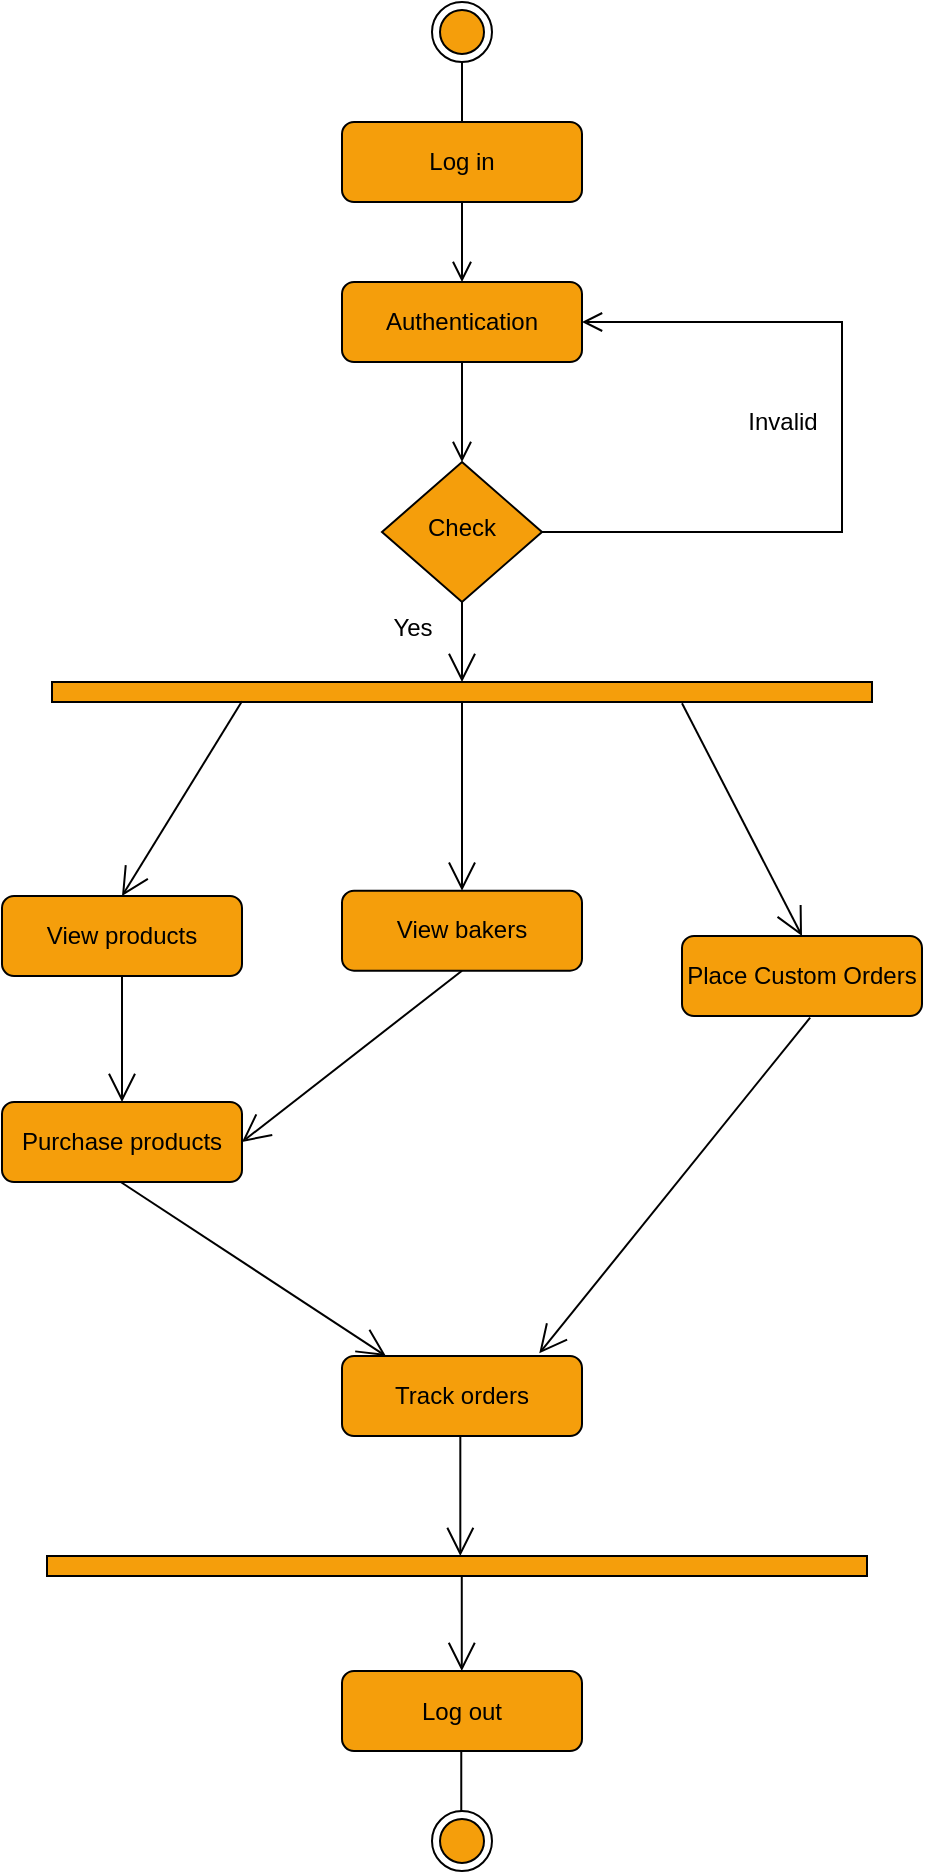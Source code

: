 <mxfile version="27.1.6">
  <diagram name="Page-1" id="ZeJMQglwWgrr9meiF2z1">
    <mxGraphModel dx="786" dy="451" grid="1" gridSize="10" guides="1" tooltips="1" connect="1" arrows="1" fold="1" page="1" pageScale="1" pageWidth="827" pageHeight="1169" math="0" shadow="0">
      <root>
        <mxCell id="0" />
        <mxCell id="1" parent="0" />
        <mxCell id="yLnDsZnY-mtQafVxezmf-1" value="" style="rounded=0;html=1;jettySize=auto;orthogonalLoop=1;fontSize=11;endArrow=open;endFill=0;endSize=8;strokeWidth=1;shadow=0;labelBackgroundColor=none;edgeStyle=orthogonalEdgeStyle;strokeColor=light-dark(#000000,#000000);" edge="1" parent="1" source="yLnDsZnY-mtQafVxezmf-10" target="yLnDsZnY-mtQafVxezmf-4">
          <mxGeometry relative="1" as="geometry" />
        </mxCell>
        <mxCell id="yLnDsZnY-mtQafVxezmf-2" value="&lt;font style=&quot;color: light-dark(rgb(0, 0, 0), rgb(0, 0, 0));&quot;&gt;Log in&lt;/font&gt;" style="rounded=1;whiteSpace=wrap;html=1;fontSize=12;glass=0;strokeWidth=1;shadow=0;fillColor=light-dark(#F59E0B,#F59E0B);strokeColor=light-dark(#000000,#000000);" vertex="1" parent="1">
          <mxGeometry x="350" y="213" width="120" height="40" as="geometry" />
        </mxCell>
        <mxCell id="yLnDsZnY-mtQafVxezmf-3" value="&lt;font style=&quot;color: light-dark(rgb(0, 0, 0), rgb(0, 0, 0)); font-size: 12px;&quot;&gt;Invalid&lt;/font&gt;" style="edgeStyle=orthogonalEdgeStyle;rounded=0;html=1;jettySize=auto;orthogonalLoop=1;fontSize=11;endArrow=open;endFill=0;endSize=8;strokeWidth=1;shadow=0;labelBackgroundColor=none;strokeColor=light-dark(#000000,#000000);entryX=1;entryY=0.5;entryDx=0;entryDy=0;" edge="1" parent="1" source="yLnDsZnY-mtQafVxezmf-4" target="yLnDsZnY-mtQafVxezmf-10">
          <mxGeometry x="0.065" y="30" relative="1" as="geometry">
            <mxPoint as="offset" />
            <mxPoint x="600.091" y="323" as="targetPoint" />
            <Array as="points">
              <mxPoint x="600" y="418" />
              <mxPoint x="600" y="313" />
            </Array>
          </mxGeometry>
        </mxCell>
        <mxCell id="yLnDsZnY-mtQafVxezmf-4" value="&lt;font style=&quot;color: light-dark(rgb(0, 0, 0), rgb(0, 0, 0));&quot;&gt;Check&lt;/font&gt;" style="rhombus;whiteSpace=wrap;html=1;shadow=0;fontFamily=Helvetica;fontSize=12;align=center;strokeWidth=1;spacing=6;spacingTop=-4;fillColor=light-dark(#F59E0B,#F59E0B);strokeColor=light-dark(#000000,#000000);" vertex="1" parent="1">
          <mxGeometry x="370" y="383" width="80" height="70" as="geometry" />
        </mxCell>
        <mxCell id="yLnDsZnY-mtQafVxezmf-5" value="&lt;font style=&quot;color: light-dark(rgb(0, 0, 0), rgb(0, 0, 0));&quot;&gt;Log out&lt;/font&gt;" style="rounded=1;whiteSpace=wrap;html=1;fontSize=12;glass=0;strokeWidth=1;shadow=0;strokeColor=light-dark(#000000,#000000);fillColor=light-dark(#F59E0B,#F59E0B);" vertex="1" parent="1">
          <mxGeometry x="350" y="987.5" width="120" height="40" as="geometry" />
        </mxCell>
        <mxCell id="yLnDsZnY-mtQafVxezmf-6" value="" style="ellipse;html=1;shape=endState;fillColor=light-dark(#F59E0B,#F59E0B);strokeColor=light-dark(#000000,#000000);" vertex="1" parent="1">
          <mxGeometry x="395" y="153" width="30" height="30" as="geometry" />
        </mxCell>
        <mxCell id="yLnDsZnY-mtQafVxezmf-7" value="" style="endArrow=none;html=1;rounded=0;strokeColor=light-dark(#000000,#000000);entryX=0.5;entryY=1;entryDx=0;entryDy=0;exitX=0.5;exitY=0;exitDx=0;exitDy=0;" edge="1" parent="1" source="yLnDsZnY-mtQafVxezmf-2" target="yLnDsZnY-mtQafVxezmf-6">
          <mxGeometry width="50" height="50" relative="1" as="geometry">
            <mxPoint x="385" y="213" as="sourcePoint" />
            <mxPoint x="435" y="163" as="targetPoint" />
          </mxGeometry>
        </mxCell>
        <mxCell id="yLnDsZnY-mtQafVxezmf-8" value="" style="ellipse;html=1;shape=endState;fillColor=light-dark(#F59E0B,#F59E0B);strokeColor=light-dark(#000000,#000000);" vertex="1" parent="1">
          <mxGeometry x="395" y="1057.5" width="30" height="30" as="geometry" />
        </mxCell>
        <mxCell id="yLnDsZnY-mtQafVxezmf-9" value="" style="rounded=0;html=1;jettySize=auto;orthogonalLoop=1;fontSize=11;endArrow=open;endFill=0;endSize=8;strokeWidth=1;shadow=0;labelBackgroundColor=none;edgeStyle=orthogonalEdgeStyle;strokeColor=light-dark(#000000,#000000);" edge="1" parent="1" source="yLnDsZnY-mtQafVxezmf-2" target="yLnDsZnY-mtQafVxezmf-10">
          <mxGeometry relative="1" as="geometry">
            <mxPoint x="410" y="253" as="sourcePoint" />
            <mxPoint x="410" y="513" as="targetPoint" />
          </mxGeometry>
        </mxCell>
        <mxCell id="yLnDsZnY-mtQafVxezmf-10" value="&lt;font style=&quot;color: light-dark(rgb(0, 0, 0), rgb(0, 0, 0));&quot;&gt;Authentication&lt;/font&gt;" style="rounded=1;whiteSpace=wrap;html=1;fontSize=12;glass=0;strokeWidth=1;shadow=0;fillColor=light-dark(#F59E0B,#F59E0B);strokeColor=light-dark(#000000,#000000);" vertex="1" parent="1">
          <mxGeometry x="350" y="293" width="120" height="40" as="geometry" />
        </mxCell>
        <mxCell id="yLnDsZnY-mtQafVxezmf-11" value="" style="html=1;points=[[0,0,0,0,5],[0,1,0,0,-5],[1,0,0,0,5],[1,1,0,0,-5]];perimeter=orthogonalPerimeter;outlineConnect=0;targetShapes=umlLifeline;portConstraint=eastwest;newEdgeStyle={&quot;curved&quot;:0,&quot;rounded&quot;:0};rotation=-90;strokeColor=light-dark(#000000,#000000);fillColor=light-dark(#F59E0B,#F59E0B);" vertex="1" parent="1">
          <mxGeometry x="405" y="293" width="10" height="410" as="geometry" />
        </mxCell>
        <mxCell id="yLnDsZnY-mtQafVxezmf-12" value="&lt;font style=&quot;color: light-dark(rgb(0, 0, 0), rgb(0, 0, 0));&quot;&gt;View products&lt;/font&gt;" style="rounded=1;whiteSpace=wrap;html=1;fontSize=12;glass=0;strokeWidth=1;shadow=0;fillColor=light-dark(#F59E0B,#F59E0B);strokeColor=light-dark(#000000,#000000);" vertex="1" parent="1">
          <mxGeometry x="180" y="600" width="120" height="40" as="geometry" />
        </mxCell>
        <mxCell id="yLnDsZnY-mtQafVxezmf-13" value="" style="endArrow=open;endFill=1;endSize=12;html=1;rounded=0;strokeColor=light-dark(#000000,#000000);entryX=0.5;entryY=0;entryDx=0;entryDy=0;exitX=0.034;exitY=0.378;exitDx=0;exitDy=0;exitPerimeter=0;" edge="1" parent="1" target="yLnDsZnY-mtQafVxezmf-12">
          <mxGeometry width="160" relative="1" as="geometry">
            <mxPoint x="299.98" y="502.66" as="sourcePoint" />
            <mxPoint x="300" y="623" as="targetPoint" />
          </mxGeometry>
        </mxCell>
        <mxCell id="yLnDsZnY-mtQafVxezmf-14" value="" style="endArrow=open;endFill=1;endSize=12;html=1;rounded=0;strokeColor=light-dark(#000000,#000000);exitX=0.5;exitY=1;exitDx=0;exitDy=0;entryX=0.5;entryY=0;entryDx=0;entryDy=0;" edge="1" parent="1" source="yLnDsZnY-mtQafVxezmf-12" target="yLnDsZnY-mtQafVxezmf-15">
          <mxGeometry width="160" relative="1" as="geometry">
            <mxPoint x="210" y="645" as="sourcePoint" />
            <mxPoint x="240" y="700" as="targetPoint" />
          </mxGeometry>
        </mxCell>
        <mxCell id="yLnDsZnY-mtQafVxezmf-15" value="&lt;font style=&quot;color: light-dark(rgb(0, 0, 0), rgb(0, 0, 0));&quot;&gt;Purchase products&lt;/font&gt;" style="rounded=1;whiteSpace=wrap;html=1;fontSize=12;glass=0;strokeWidth=1;shadow=0;strokeColor=light-dark(#000000,#000000);fillColor=light-dark(#F59E0B,#F59E0B);" vertex="1" parent="1">
          <mxGeometry x="180" y="703" width="120" height="40" as="geometry" />
        </mxCell>
        <mxCell id="yLnDsZnY-mtQafVxezmf-16" value="" style="html=1;points=[[0,0,0,0,5],[0,1,0,0,-5],[1,0,0,0,5],[1,1,0,0,-5]];perimeter=orthogonalPerimeter;outlineConnect=0;targetShapes=umlLifeline;portConstraint=eastwest;newEdgeStyle={&quot;curved&quot;:0,&quot;rounded&quot;:0};rotation=-90;strokeColor=light-dark(#000000,#000000);fillColor=light-dark(#F59E0B,#F59E0B);" vertex="1" parent="1">
          <mxGeometry x="402.5" y="730" width="10" height="410" as="geometry" />
        </mxCell>
        <mxCell id="yLnDsZnY-mtQafVxezmf-17" value="" style="endArrow=open;endFill=1;endSize=12;html=1;rounded=0;exitX=0.5;exitY=1;exitDx=0;exitDy=0;strokeColor=light-dark(#000000,#000000);" edge="1" parent="1" source="yLnDsZnY-mtQafVxezmf-4" target="yLnDsZnY-mtQafVxezmf-11">
          <mxGeometry width="160" relative="1" as="geometry">
            <mxPoint x="360" y="493" as="sourcePoint" />
            <mxPoint x="520" y="493" as="targetPoint" />
          </mxGeometry>
        </mxCell>
        <mxCell id="yLnDsZnY-mtQafVxezmf-18" value="&lt;font style=&quot;color: light-dark(rgb(0, 0, 0), rgb(0, 0, 0));&quot;&gt;Place Custom Orders&lt;/font&gt;" style="rounded=1;whiteSpace=wrap;html=1;fontSize=12;glass=0;strokeWidth=1;shadow=0;fillColor=light-dark(#F59E0B,#F59E0B);strokeColor=light-dark(#000000,#000000);" vertex="1" parent="1">
          <mxGeometry x="520" y="620" width="120" height="40" as="geometry" />
        </mxCell>
        <mxCell id="yLnDsZnY-mtQafVxezmf-19" value="" style="endArrow=open;endFill=1;endSize=12;html=1;rounded=0;strokeColor=light-dark(#000000,#000000);entryX=0.5;entryY=0;entryDx=0;entryDy=0;exitX=-0.059;exitY=0.622;exitDx=0;exitDy=0;exitPerimeter=0;" edge="1" parent="1" target="yLnDsZnY-mtQafVxezmf-18">
          <mxGeometry width="160" relative="1" as="geometry">
            <mxPoint x="520.0" y="503.59" as="sourcePoint" />
            <mxPoint x="659.98" y="623" as="targetPoint" />
          </mxGeometry>
        </mxCell>
        <mxCell id="yLnDsZnY-mtQafVxezmf-20" value="" style="endArrow=open;endFill=1;endSize=12;html=1;rounded=0;strokeColor=light-dark(#000000,#000000);exitX=0.534;exitY=1.019;exitDx=0;exitDy=0;exitPerimeter=0;entryX=0.822;entryY=-0.033;entryDx=0;entryDy=0;entryPerimeter=0;" edge="1" parent="1" source="yLnDsZnY-mtQafVxezmf-18" target="yLnDsZnY-mtQafVxezmf-28">
          <mxGeometry width="160" relative="1" as="geometry">
            <mxPoint x="554.98" y="655" as="sourcePoint" />
            <mxPoint x="568.75" y="804.89" as="targetPoint" />
          </mxGeometry>
        </mxCell>
        <mxCell id="yLnDsZnY-mtQafVxezmf-21" value="&lt;font style=&quot;color: light-dark(rgb(0, 0, 0), rgb(0, 0, 0));&quot;&gt;Yes&lt;/font&gt;" style="text;html=1;align=center;verticalAlign=middle;resizable=0;points=[];autosize=1;strokeColor=none;fillColor=none;" vertex="1" parent="1">
          <mxGeometry x="365" y="451" width="40" height="30" as="geometry" />
        </mxCell>
        <mxCell id="yLnDsZnY-mtQafVxezmf-22" value="" style="endArrow=none;html=1;rounded=0;strokeColor=light-dark(#000000,#000000);entryX=0.5;entryY=1;entryDx=0;entryDy=0;exitX=0.5;exitY=0;exitDx=0;exitDy=0;" edge="1" parent="1">
          <mxGeometry width="50" height="50" relative="1" as="geometry">
            <mxPoint x="409.63" y="1057.5" as="sourcePoint" />
            <mxPoint x="409.63" y="1027.5" as="targetPoint" />
          </mxGeometry>
        </mxCell>
        <mxCell id="yLnDsZnY-mtQafVxezmf-23" value="" style="endArrow=open;endFill=1;endSize=12;html=1;rounded=0;strokeColor=light-dark(#000000,#000000);entryX=0.183;entryY=0;entryDx=0;entryDy=0;entryPerimeter=0;exitX=0.493;exitY=0.997;exitDx=0;exitDy=0;exitPerimeter=0;" edge="1" parent="1" source="yLnDsZnY-mtQafVxezmf-15" target="yLnDsZnY-mtQafVxezmf-28">
          <mxGeometry width="160" relative="1" as="geometry">
            <mxPoint x="160" y="740" as="sourcePoint" />
            <mxPoint x="248.67" y="804.73" as="targetPoint" />
          </mxGeometry>
        </mxCell>
        <mxCell id="yLnDsZnY-mtQafVxezmf-24" value="" style="endArrow=open;endFill=1;endSize=12;html=1;rounded=0;strokeColor=light-dark(#000000,#000000);" edge="1" parent="1" source="yLnDsZnY-mtQafVxezmf-16">
          <mxGeometry width="160" relative="1" as="geometry">
            <mxPoint x="409.89" y="947.5" as="sourcePoint" />
            <mxPoint x="409.89" y="987.5" as="targetPoint" />
          </mxGeometry>
        </mxCell>
        <mxCell id="yLnDsZnY-mtQafVxezmf-25" value="&lt;font style=&quot;color: light-dark(rgb(0, 0, 0), rgb(0, 0, 0));&quot;&gt;View bakers&lt;/font&gt;" style="rounded=1;whiteSpace=wrap;html=1;fontSize=12;glass=0;strokeWidth=1;shadow=0;fillColor=light-dark(#F59E0B,#F59E0B);strokeColor=light-dark(#000000,#000000);" vertex="1" parent="1">
          <mxGeometry x="350" y="597.34" width="120" height="40" as="geometry" />
        </mxCell>
        <mxCell id="yLnDsZnY-mtQafVxezmf-26" value="" style="endArrow=open;endFill=1;endSize=12;html=1;rounded=0;strokeColor=light-dark(#000000,#000000);entryX=0.5;entryY=0;entryDx=0;entryDy=0;" edge="1" parent="1" target="yLnDsZnY-mtQafVxezmf-25">
          <mxGeometry width="160" relative="1" as="geometry">
            <mxPoint x="410" y="503" as="sourcePoint" />
            <mxPoint x="470" y="620.34" as="targetPoint" />
          </mxGeometry>
        </mxCell>
        <mxCell id="yLnDsZnY-mtQafVxezmf-27" value="" style="endArrow=open;endFill=1;endSize=12;html=1;rounded=0;strokeColor=light-dark(#000000,#000000);exitX=0.5;exitY=1;exitDx=0;exitDy=0;entryX=1;entryY=0.5;entryDx=0;entryDy=0;" edge="1" parent="1" source="yLnDsZnY-mtQafVxezmf-25" target="yLnDsZnY-mtQafVxezmf-15">
          <mxGeometry width="160" relative="1" as="geometry">
            <mxPoint x="380" y="642.34" as="sourcePoint" />
            <mxPoint x="410" y="697.34" as="targetPoint" />
          </mxGeometry>
        </mxCell>
        <mxCell id="yLnDsZnY-mtQafVxezmf-28" value="&lt;font style=&quot;color: light-dark(rgb(0, 0, 0), rgb(0, 0, 0));&quot;&gt;Track orders&lt;/font&gt;" style="rounded=1;whiteSpace=wrap;html=1;fontSize=12;glass=0;strokeWidth=1;shadow=0;strokeColor=light-dark(#000000,#000000);fillColor=light-dark(#F59E0B,#F59E0B);" vertex="1" parent="1">
          <mxGeometry x="350" y="830" width="120" height="40" as="geometry" />
        </mxCell>
        <mxCell id="yLnDsZnY-mtQafVxezmf-29" value="" style="endArrow=open;endFill=1;endSize=12;html=1;rounded=0;strokeColor=light-dark(#000000,#000000);exitX=0.493;exitY=0.997;exitDx=0;exitDy=0;exitPerimeter=0;" edge="1" parent="1" source="yLnDsZnY-mtQafVxezmf-28" target="yLnDsZnY-mtQafVxezmf-16">
          <mxGeometry width="160" relative="1" as="geometry">
            <mxPoint x="330" y="867" as="sourcePoint" />
            <mxPoint x="418.67" y="931.73" as="targetPoint" />
          </mxGeometry>
        </mxCell>
      </root>
    </mxGraphModel>
  </diagram>
</mxfile>
